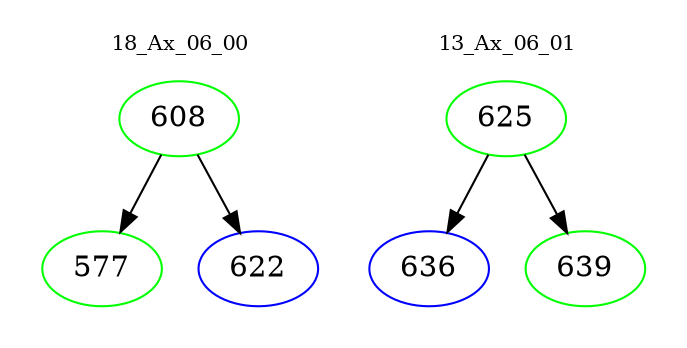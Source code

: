 digraph{
subgraph cluster_0 {
color = white
label = "18_Ax_06_00";
fontsize=10;
T0_608 [label="608", color="green"]
T0_608 -> T0_577 [color="black"]
T0_577 [label="577", color="green"]
T0_608 -> T0_622 [color="black"]
T0_622 [label="622", color="blue"]
}
subgraph cluster_1 {
color = white
label = "13_Ax_06_01";
fontsize=10;
T1_625 [label="625", color="green"]
T1_625 -> T1_636 [color="black"]
T1_636 [label="636", color="blue"]
T1_625 -> T1_639 [color="black"]
T1_639 [label="639", color="green"]
}
}
